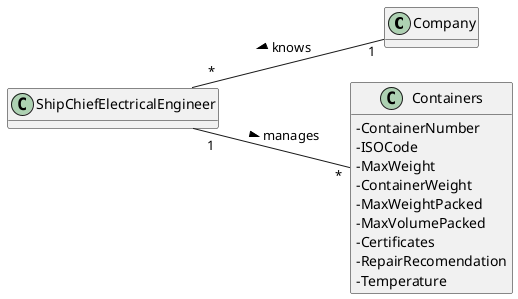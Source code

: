 @startuml
'https://plantuml.com/class-diagram

hide methods
left to right direction
skinparam classAttributeIconSize 0

class Company {

}

class Containers{
-ContainerNumber
-ISOCode
-MaxWeight
-ContainerWeight
-MaxWeightPacked
-MaxVolumePacked
-Certificates
-RepairRecomendation
-Temperature
}

ShipChiefElectricalEngineer "*" -- "1" Company : knows <
ShipChiefElectricalEngineer "1" -- "*" Containers : manages >

@enduml